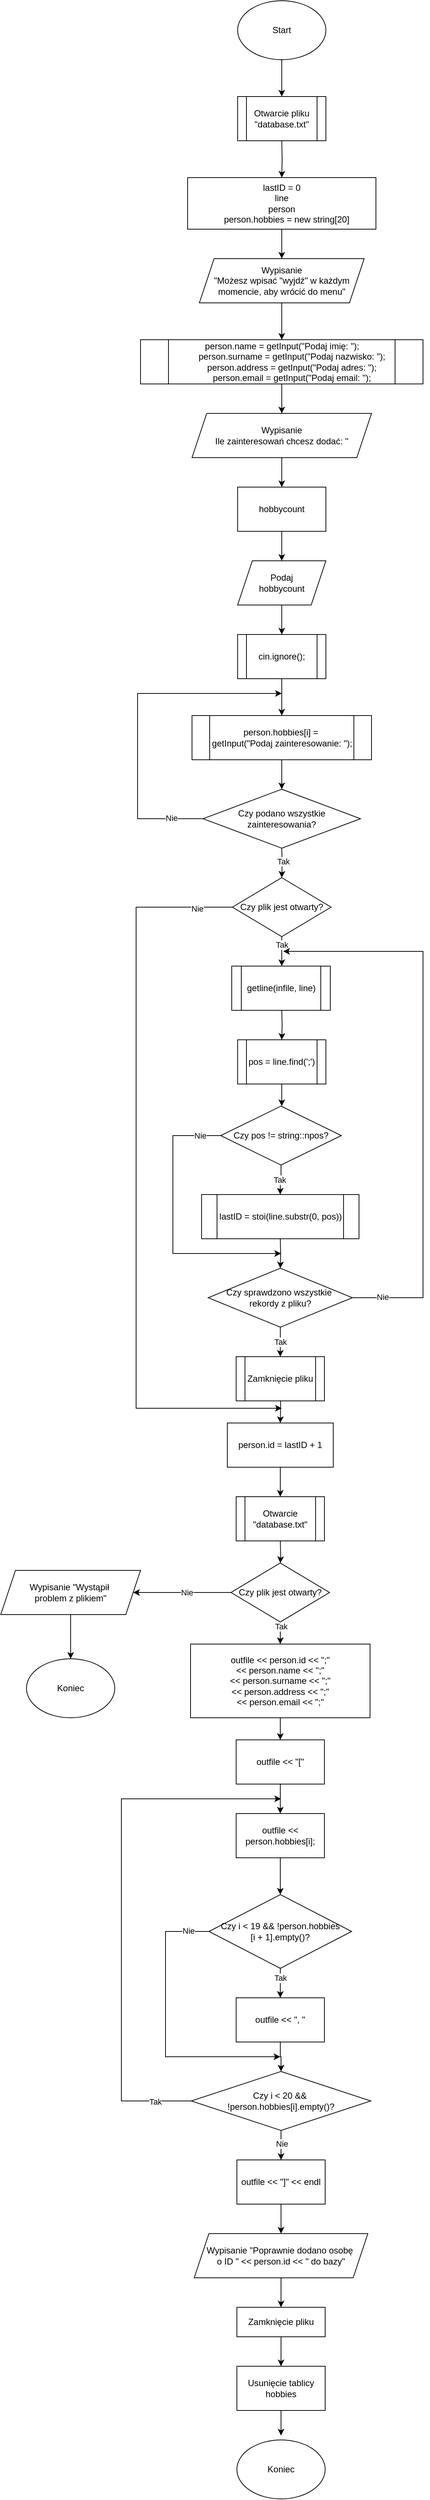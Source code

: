 <mxfile version="26.0.5">
  <diagram id="C5RBs43oDa-KdzZeNtuy" name="Page-1">
    <mxGraphModel dx="4975" dy="2212" grid="1" gridSize="10" guides="1" tooltips="1" connect="1" arrows="1" fold="1" page="1" pageScale="1" pageWidth="827" pageHeight="1169" math="0" shadow="0">
      <root>
        <mxCell id="WIyWlLk6GJQsqaUBKTNV-0" />
        <mxCell id="WIyWlLk6GJQsqaUBKTNV-1" parent="WIyWlLk6GJQsqaUBKTNV-0" />
        <mxCell id="_w8EJULEX6LvG8ccInfv-0" value="" style="edgeStyle=orthogonalEdgeStyle;rounded=0;orthogonalLoop=1;jettySize=auto;html=1;" edge="1" parent="WIyWlLk6GJQsqaUBKTNV-1" source="_w8EJULEX6LvG8ccInfv-1">
          <mxGeometry relative="1" as="geometry">
            <mxPoint x="298" y="290" as="targetPoint" />
          </mxGeometry>
        </mxCell>
        <mxCell id="_w8EJULEX6LvG8ccInfv-1" value="Start" style="ellipse;whiteSpace=wrap;html=1;" vertex="1" parent="WIyWlLk6GJQsqaUBKTNV-1">
          <mxGeometry x="238" y="160" width="120" height="80" as="geometry" />
        </mxCell>
        <mxCell id="_w8EJULEX6LvG8ccInfv-2" value="" style="edgeStyle=orthogonalEdgeStyle;rounded=0;orthogonalLoop=1;jettySize=auto;html=1;" edge="1" parent="WIyWlLk6GJQsqaUBKTNV-1" source="_w8EJULEX6LvG8ccInfv-3">
          <mxGeometry relative="1" as="geometry">
            <mxPoint x="298" y="510" as="targetPoint" />
          </mxGeometry>
        </mxCell>
        <mxCell id="_w8EJULEX6LvG8ccInfv-3" value="&lt;div&gt;lastID = 0&lt;/div&gt;&lt;div&gt;&lt;span style=&quot;background-color: transparent; color: light-dark(rgb(0, 0, 0), rgb(255, 255, 255));&quot;&gt;line&lt;/span&gt;&lt;/div&gt;&lt;div&gt;&lt;span style=&quot;background-color: transparent; color: light-dark(rgb(0, 0, 0), rgb(255, 255, 255));&quot;&gt;person&lt;/span&gt;&lt;/div&gt;&lt;div&gt;&amp;nbsp; &amp;nbsp; person.hobbies = new string[20]&lt;/div&gt;" style="rounded=0;whiteSpace=wrap;html=1;" vertex="1" parent="WIyWlLk6GJQsqaUBKTNV-1">
          <mxGeometry x="170" y="400" width="256" height="70" as="geometry" />
        </mxCell>
        <mxCell id="_w8EJULEX6LvG8ccInfv-4" value="" style="edgeStyle=orthogonalEdgeStyle;rounded=0;orthogonalLoop=1;jettySize=auto;html=1;" edge="1" parent="WIyWlLk6GJQsqaUBKTNV-1">
          <mxGeometry relative="1" as="geometry">
            <mxPoint x="298" y="1350" as="targetPoint" />
            <mxPoint x="298" y="1310" as="sourcePoint" />
          </mxGeometry>
        </mxCell>
        <mxCell id="_w8EJULEX6LvG8ccInfv-66" value="Tak" style="edgeLabel;html=1;align=center;verticalAlign=middle;resizable=0;points=[];" vertex="1" connectable="0" parent="_w8EJULEX6LvG8ccInfv-4">
          <mxGeometry x="-0.142" y="1" relative="1" as="geometry">
            <mxPoint as="offset" />
          </mxGeometry>
        </mxCell>
        <mxCell id="_w8EJULEX6LvG8ccInfv-6" value="" style="edgeStyle=orthogonalEdgeStyle;rounded=0;orthogonalLoop=1;jettySize=auto;html=1;" edge="1" parent="WIyWlLk6GJQsqaUBKTNV-1" target="_w8EJULEX6LvG8ccInfv-3">
          <mxGeometry relative="1" as="geometry">
            <mxPoint x="298" y="350" as="sourcePoint" />
          </mxGeometry>
        </mxCell>
        <mxCell id="_w8EJULEX6LvG8ccInfv-8" value="" style="edgeStyle=orthogonalEdgeStyle;rounded=0;orthogonalLoop=1;jettySize=auto;html=1;" edge="1" parent="WIyWlLk6GJQsqaUBKTNV-1" source="_w8EJULEX6LvG8ccInfv-12">
          <mxGeometry relative="1" as="geometry">
            <mxPoint x="298" y="1470" as="targetPoint" />
          </mxGeometry>
        </mxCell>
        <mxCell id="_w8EJULEX6LvG8ccInfv-9" value="Tak" style="edgeLabel;html=1;align=center;verticalAlign=middle;resizable=0;points=[];" vertex="1" connectable="0" parent="_w8EJULEX6LvG8ccInfv-8">
          <mxGeometry x="-0.577" relative="1" as="geometry">
            <mxPoint y="2" as="offset" />
          </mxGeometry>
        </mxCell>
        <mxCell id="_w8EJULEX6LvG8ccInfv-74" style="edgeStyle=orthogonalEdgeStyle;rounded=0;orthogonalLoop=1;jettySize=auto;html=1;exitX=0;exitY=0.5;exitDx=0;exitDy=0;" edge="1" parent="WIyWlLk6GJQsqaUBKTNV-1" source="_w8EJULEX6LvG8ccInfv-12">
          <mxGeometry relative="1" as="geometry">
            <mxPoint x="298" y="2070" as="targetPoint" />
            <mxPoint x="224" y="1390" as="sourcePoint" />
            <Array as="points">
              <mxPoint x="100" y="1390" />
              <mxPoint x="100" y="2070" />
            </Array>
          </mxGeometry>
        </mxCell>
        <mxCell id="_w8EJULEX6LvG8ccInfv-75" value="Nie" style="edgeLabel;html=1;align=center;verticalAlign=middle;resizable=0;points=[];" vertex="1" connectable="0" parent="_w8EJULEX6LvG8ccInfv-74">
          <mxGeometry x="-0.904" y="2" relative="1" as="geometry">
            <mxPoint as="offset" />
          </mxGeometry>
        </mxCell>
        <mxCell id="_w8EJULEX6LvG8ccInfv-12" value="Czy plik jest otwarty?" style="rhombus;whiteSpace=wrap;html=1;" vertex="1" parent="WIyWlLk6GJQsqaUBKTNV-1">
          <mxGeometry x="231" y="1350" width="134" height="80" as="geometry" />
        </mxCell>
        <mxCell id="_w8EJULEX6LvG8ccInfv-13" value="" style="edgeStyle=orthogonalEdgeStyle;rounded=0;orthogonalLoop=1;jettySize=auto;html=1;" edge="1" parent="WIyWlLk6GJQsqaUBKTNV-1">
          <mxGeometry relative="1" as="geometry">
            <mxPoint x="298" y="1630" as="sourcePoint" />
            <mxPoint x="298" y="1660" as="targetPoint" />
          </mxGeometry>
        </mxCell>
        <mxCell id="_w8EJULEX6LvG8ccInfv-15" value="" style="edgeStyle=orthogonalEdgeStyle;rounded=0;orthogonalLoop=1;jettySize=auto;html=1;" edge="1" parent="WIyWlLk6GJQsqaUBKTNV-1">
          <mxGeometry relative="1" as="geometry">
            <mxPoint x="298" y="1530" as="sourcePoint" />
            <mxPoint x="298" y="1570" as="targetPoint" />
          </mxGeometry>
        </mxCell>
        <mxCell id="_w8EJULEX6LvG8ccInfv-17" value="" style="edgeStyle=orthogonalEdgeStyle;rounded=0;orthogonalLoop=1;jettySize=auto;html=1;" edge="1" parent="WIyWlLk6GJQsqaUBKTNV-1" target="_w8EJULEX6LvG8ccInfv-27">
          <mxGeometry relative="1" as="geometry">
            <mxPoint x="296" y="1840" as="sourcePoint" />
          </mxGeometry>
        </mxCell>
        <mxCell id="_w8EJULEX6LvG8ccInfv-19" value="" style="edgeStyle=orthogonalEdgeStyle;rounded=0;orthogonalLoop=1;jettySize=auto;html=1;" edge="1" parent="WIyWlLk6GJQsqaUBKTNV-1" target="_w8EJULEX6LvG8ccInfv-22">
          <mxGeometry relative="1" as="geometry">
            <mxPoint x="296" y="2030" as="sourcePoint" />
          </mxGeometry>
        </mxCell>
        <mxCell id="_w8EJULEX6LvG8ccInfv-21" value="" style="edgeStyle=orthogonalEdgeStyle;rounded=0;orthogonalLoop=1;jettySize=auto;html=1;" edge="1" parent="WIyWlLk6GJQsqaUBKTNV-1" source="_w8EJULEX6LvG8ccInfv-22">
          <mxGeometry relative="1" as="geometry">
            <mxPoint x="296.0" y="2190" as="targetPoint" />
          </mxGeometry>
        </mxCell>
        <mxCell id="_w8EJULEX6LvG8ccInfv-22" value="person.id = lastID + 1" style="rounded=0;whiteSpace=wrap;html=1;" vertex="1" parent="WIyWlLk6GJQsqaUBKTNV-1">
          <mxGeometry x="224" y="2090" width="144" height="60" as="geometry" />
        </mxCell>
        <mxCell id="_w8EJULEX6LvG8ccInfv-70" value="" style="edgeStyle=orthogonalEdgeStyle;rounded=0;orthogonalLoop=1;jettySize=auto;html=1;" edge="1" parent="WIyWlLk6GJQsqaUBKTNV-1" source="_w8EJULEX6LvG8ccInfv-27" target="_w8EJULEX6LvG8ccInfv-68">
          <mxGeometry relative="1" as="geometry" />
        </mxCell>
        <mxCell id="_w8EJULEX6LvG8ccInfv-78" value="Tak" style="edgeLabel;html=1;align=center;verticalAlign=middle;resizable=0;points=[];" vertex="1" connectable="0" parent="_w8EJULEX6LvG8ccInfv-70">
          <mxGeometry x="0.488" y="-1" relative="1" as="geometry">
            <mxPoint x="1" y="-10" as="offset" />
          </mxGeometry>
        </mxCell>
        <mxCell id="_w8EJULEX6LvG8ccInfv-81" style="edgeStyle=orthogonalEdgeStyle;rounded=0;orthogonalLoop=1;jettySize=auto;html=1;" edge="1" parent="WIyWlLk6GJQsqaUBKTNV-1" source="_w8EJULEX6LvG8ccInfv-27">
          <mxGeometry relative="1" as="geometry">
            <mxPoint x="300" y="1450" as="targetPoint" />
            <Array as="points">
              <mxPoint x="490" y="1920" />
              <mxPoint x="490" y="1450" />
            </Array>
          </mxGeometry>
        </mxCell>
        <mxCell id="_w8EJULEX6LvG8ccInfv-82" value="Nie" style="edgeLabel;html=1;align=center;verticalAlign=middle;resizable=0;points=[];" vertex="1" connectable="0" parent="_w8EJULEX6LvG8ccInfv-81">
          <mxGeometry x="-0.893" y="1" relative="1" as="geometry">
            <mxPoint as="offset" />
          </mxGeometry>
        </mxCell>
        <mxCell id="_w8EJULEX6LvG8ccInfv-27" value="Czy sprawdzono wszystkie&amp;nbsp;&lt;div&gt;rekordy z pliku?&lt;/div&gt;" style="rhombus;whiteSpace=wrap;html=1;" vertex="1" parent="WIyWlLk6GJQsqaUBKTNV-1">
          <mxGeometry x="198" y="1880" width="196" height="80" as="geometry" />
        </mxCell>
        <mxCell id="_w8EJULEX6LvG8ccInfv-28" value="" style="edgeStyle=orthogonalEdgeStyle;rounded=0;orthogonalLoop=1;jettySize=auto;html=1;" edge="1" parent="WIyWlLk6GJQsqaUBKTNV-1" target="_w8EJULEX6LvG8ccInfv-43">
          <mxGeometry relative="1" as="geometry">
            <mxPoint x="296.0" y="2250" as="sourcePoint" />
          </mxGeometry>
        </mxCell>
        <mxCell id="_w8EJULEX6LvG8ccInfv-32" value="" style="edgeStyle=orthogonalEdgeStyle;rounded=0;orthogonalLoop=1;jettySize=auto;html=1;" edge="1" parent="WIyWlLk6GJQsqaUBKTNV-1" source="_w8EJULEX6LvG8ccInfv-33" target="_w8EJULEX6LvG8ccInfv-35">
          <mxGeometry relative="1" as="geometry" />
        </mxCell>
        <mxCell id="_w8EJULEX6LvG8ccInfv-33" value="Zamknięcie pliku" style="rounded=0;whiteSpace=wrap;html=1;" vertex="1" parent="WIyWlLk6GJQsqaUBKTNV-1">
          <mxGeometry x="237" y="3290" width="120" height="40" as="geometry" />
        </mxCell>
        <mxCell id="_w8EJULEX6LvG8ccInfv-34" value="" style="edgeStyle=orthogonalEdgeStyle;rounded=0;orthogonalLoop=1;jettySize=auto;html=1;" edge="1" parent="WIyWlLk6GJQsqaUBKTNV-1" source="_w8EJULEX6LvG8ccInfv-35">
          <mxGeometry relative="1" as="geometry">
            <mxPoint x="297" y="3464" as="targetPoint" />
          </mxGeometry>
        </mxCell>
        <mxCell id="_w8EJULEX6LvG8ccInfv-35" value="Usunięcie tablicy hobbies" style="whiteSpace=wrap;html=1;rounded=0;" vertex="1" parent="WIyWlLk6GJQsqaUBKTNV-1">
          <mxGeometry x="237" y="3370" width="120" height="60" as="geometry" />
        </mxCell>
        <mxCell id="_w8EJULEX6LvG8ccInfv-36" value="" style="edgeStyle=orthogonalEdgeStyle;rounded=0;orthogonalLoop=1;jettySize=auto;html=1;" edge="1" parent="WIyWlLk6GJQsqaUBKTNV-1" source="_w8EJULEX6LvG8ccInfv-37" target="_w8EJULEX6LvG8ccInfv-33">
          <mxGeometry relative="1" as="geometry" />
        </mxCell>
        <mxCell id="_w8EJULEX6LvG8ccInfv-37" value="Wypisanie&amp;nbsp;&quot;Poprawnie dodano osobę&amp;nbsp;&lt;div&gt;o ID &quot; &amp;lt;&amp;lt; person.id &amp;lt;&amp;lt; &quot; do bazy&quot;&lt;/div&gt;" style="shape=parallelogram;perimeter=parallelogramPerimeter;whiteSpace=wrap;html=1;fixedSize=1;" vertex="1" parent="WIyWlLk6GJQsqaUBKTNV-1">
          <mxGeometry x="179" y="3190" width="236" height="60" as="geometry" />
        </mxCell>
        <mxCell id="_w8EJULEX6LvG8ccInfv-38" value="Koniec" style="ellipse;whiteSpace=wrap;html=1;" vertex="1" parent="WIyWlLk6GJQsqaUBKTNV-1">
          <mxGeometry x="237" y="3470" width="120" height="80" as="geometry" />
        </mxCell>
        <mxCell id="_w8EJULEX6LvG8ccInfv-39" style="edgeStyle=orthogonalEdgeStyle;rounded=0;orthogonalLoop=1;jettySize=auto;html=1;entryX=0.5;entryY=0;entryDx=0;entryDy=0;" edge="1" parent="WIyWlLk6GJQsqaUBKTNV-1" source="_w8EJULEX6LvG8ccInfv-43">
          <mxGeometry relative="1" as="geometry">
            <mxPoint x="296.0" y="2390" as="targetPoint" />
          </mxGeometry>
        </mxCell>
        <mxCell id="_w8EJULEX6LvG8ccInfv-40" value="Tak" style="edgeLabel;html=1;align=center;verticalAlign=middle;resizable=0;points=[];" vertex="1" connectable="0" parent="_w8EJULEX6LvG8ccInfv-39">
          <mxGeometry x="-0.622" y="1" relative="1" as="geometry">
            <mxPoint as="offset" />
          </mxGeometry>
        </mxCell>
        <mxCell id="_w8EJULEX6LvG8ccInfv-41" value="" style="edgeStyle=orthogonalEdgeStyle;rounded=0;orthogonalLoop=1;jettySize=auto;html=1;" edge="1" parent="WIyWlLk6GJQsqaUBKTNV-1" source="_w8EJULEX6LvG8ccInfv-43" target="_w8EJULEX6LvG8ccInfv-45">
          <mxGeometry relative="1" as="geometry" />
        </mxCell>
        <mxCell id="_w8EJULEX6LvG8ccInfv-42" value="Nie" style="edgeLabel;html=1;align=center;verticalAlign=middle;resizable=0;points=[];" vertex="1" connectable="0" parent="_w8EJULEX6LvG8ccInfv-41">
          <mxGeometry x="-0.091" relative="1" as="geometry">
            <mxPoint as="offset" />
          </mxGeometry>
        </mxCell>
        <mxCell id="_w8EJULEX6LvG8ccInfv-43" value="Czy plik jest otwarty?" style="rhombus;whiteSpace=wrap;html=1;" vertex="1" parent="WIyWlLk6GJQsqaUBKTNV-1">
          <mxGeometry x="229" y="2280" width="134" height="80" as="geometry" />
        </mxCell>
        <mxCell id="_w8EJULEX6LvG8ccInfv-106" value="" style="edgeStyle=orthogonalEdgeStyle;rounded=0;orthogonalLoop=1;jettySize=auto;html=1;" edge="1" parent="WIyWlLk6GJQsqaUBKTNV-1" source="_w8EJULEX6LvG8ccInfv-45" target="_w8EJULEX6LvG8ccInfv-105">
          <mxGeometry relative="1" as="geometry" />
        </mxCell>
        <mxCell id="_w8EJULEX6LvG8ccInfv-45" value="Wypisanie&amp;nbsp;&quot;Wystąpił&amp;nbsp;&lt;div&gt;problem z plikiem&quot;&lt;/div&gt;" style="shape=parallelogram;perimeter=parallelogramPerimeter;whiteSpace=wrap;html=1;fixedSize=1;" vertex="1" parent="WIyWlLk6GJQsqaUBKTNV-1">
          <mxGeometry x="-84" y="2290" width="190" height="60" as="geometry" />
        </mxCell>
        <mxCell id="_w8EJULEX6LvG8ccInfv-46" value="Otwarcie pliku &quot;database.txt&quot;" style="shape=process;whiteSpace=wrap;html=1;backgroundOutline=1;" vertex="1" parent="WIyWlLk6GJQsqaUBKTNV-1">
          <mxGeometry x="238" y="290" width="120" height="60" as="geometry" />
        </mxCell>
        <mxCell id="_w8EJULEX6LvG8ccInfv-49" value="" style="edgeStyle=orthogonalEdgeStyle;rounded=0;orthogonalLoop=1;jettySize=auto;html=1;" edge="1" parent="WIyWlLk6GJQsqaUBKTNV-1" source="_w8EJULEX6LvG8ccInfv-47" target="_w8EJULEX6LvG8ccInfv-48">
          <mxGeometry relative="1" as="geometry" />
        </mxCell>
        <mxCell id="_w8EJULEX6LvG8ccInfv-47" value="Wypisanie&lt;div&gt;&quot;Możesz wpisać &quot;wyjdź&quot; w każdym momencie, aby wrócić do menu&quot;&lt;/div&gt;" style="shape=parallelogram;perimeter=parallelogramPerimeter;whiteSpace=wrap;html=1;fixedSize=1;" vertex="1" parent="WIyWlLk6GJQsqaUBKTNV-1">
          <mxGeometry x="186" y="510" width="224" height="60" as="geometry" />
        </mxCell>
        <mxCell id="_w8EJULEX6LvG8ccInfv-54" value="" style="edgeStyle=orthogonalEdgeStyle;rounded=0;orthogonalLoop=1;jettySize=auto;html=1;" edge="1" parent="WIyWlLk6GJQsqaUBKTNV-1" source="_w8EJULEX6LvG8ccInfv-48" target="_w8EJULEX6LvG8ccInfv-53">
          <mxGeometry relative="1" as="geometry" />
        </mxCell>
        <mxCell id="_w8EJULEX6LvG8ccInfv-48" value="&lt;div&gt;person.name = getInput(&quot;Podaj imię: &quot;);&lt;/div&gt;&lt;div&gt;&amp;nbsp; &amp;nbsp; &amp;nbsp; &amp;nbsp; person.surname = getInput(&quot;Podaj nazwisko: &quot;);&lt;/div&gt;&lt;div&gt;&amp;nbsp; &amp;nbsp; &amp;nbsp; &amp;nbsp; person.address = getInput(&quot;Podaj adres: &quot;);&lt;/div&gt;&lt;div&gt;&amp;nbsp; &amp;nbsp; &amp;nbsp; &amp;nbsp; person.email = getInput(&quot;Podaj email: &quot;);&lt;/div&gt;" style="shape=process;whiteSpace=wrap;html=1;backgroundOutline=1;" vertex="1" parent="WIyWlLk6GJQsqaUBKTNV-1">
          <mxGeometry x="106" y="620" width="384" height="60" as="geometry" />
        </mxCell>
        <mxCell id="_w8EJULEX6LvG8ccInfv-56" value="" style="edgeStyle=orthogonalEdgeStyle;rounded=0;orthogonalLoop=1;jettySize=auto;html=1;" edge="1" parent="WIyWlLk6GJQsqaUBKTNV-1" source="_w8EJULEX6LvG8ccInfv-50" target="_w8EJULEX6LvG8ccInfv-52">
          <mxGeometry relative="1" as="geometry" />
        </mxCell>
        <mxCell id="_w8EJULEX6LvG8ccInfv-50" value="hobbycount" style="rounded=0;whiteSpace=wrap;html=1;" vertex="1" parent="WIyWlLk6GJQsqaUBKTNV-1">
          <mxGeometry x="238" y="820" width="120" height="60" as="geometry" />
        </mxCell>
        <mxCell id="_w8EJULEX6LvG8ccInfv-58" value="" style="edgeStyle=orthogonalEdgeStyle;rounded=0;orthogonalLoop=1;jettySize=auto;html=1;" edge="1" parent="WIyWlLk6GJQsqaUBKTNV-1" source="_w8EJULEX6LvG8ccInfv-52" target="_w8EJULEX6LvG8ccInfv-57">
          <mxGeometry relative="1" as="geometry" />
        </mxCell>
        <mxCell id="_w8EJULEX6LvG8ccInfv-52" value="Podaj&lt;br&gt;&lt;div&gt;hobbycount&lt;/div&gt;" style="shape=parallelogram;perimeter=parallelogramPerimeter;whiteSpace=wrap;html=1;fixedSize=1;" vertex="1" parent="WIyWlLk6GJQsqaUBKTNV-1">
          <mxGeometry x="238" y="920" width="120" height="60" as="geometry" />
        </mxCell>
        <mxCell id="_w8EJULEX6LvG8ccInfv-55" value="" style="edgeStyle=orthogonalEdgeStyle;rounded=0;orthogonalLoop=1;jettySize=auto;html=1;" edge="1" parent="WIyWlLk6GJQsqaUBKTNV-1" source="_w8EJULEX6LvG8ccInfv-53" target="_w8EJULEX6LvG8ccInfv-50">
          <mxGeometry relative="1" as="geometry" />
        </mxCell>
        <mxCell id="_w8EJULEX6LvG8ccInfv-53" value="Wypisanie&lt;br&gt;Ile zainteresowań chcesz dodać: &quot;" style="shape=parallelogram;perimeter=parallelogramPerimeter;whiteSpace=wrap;html=1;fixedSize=1;" vertex="1" parent="WIyWlLk6GJQsqaUBKTNV-1">
          <mxGeometry x="176" y="720" width="244" height="60" as="geometry" />
        </mxCell>
        <mxCell id="_w8EJULEX6LvG8ccInfv-60" value="" style="edgeStyle=orthogonalEdgeStyle;rounded=0;orthogonalLoop=1;jettySize=auto;html=1;" edge="1" parent="WIyWlLk6GJQsqaUBKTNV-1" source="_w8EJULEX6LvG8ccInfv-57" target="_w8EJULEX6LvG8ccInfv-59">
          <mxGeometry relative="1" as="geometry" />
        </mxCell>
        <mxCell id="_w8EJULEX6LvG8ccInfv-57" value="cin.ignore();" style="shape=process;whiteSpace=wrap;html=1;backgroundOutline=1;" vertex="1" parent="WIyWlLk6GJQsqaUBKTNV-1">
          <mxGeometry x="238" y="1020" width="120" height="60" as="geometry" />
        </mxCell>
        <mxCell id="_w8EJULEX6LvG8ccInfv-62" value="" style="edgeStyle=orthogonalEdgeStyle;rounded=0;orthogonalLoop=1;jettySize=auto;html=1;" edge="1" parent="WIyWlLk6GJQsqaUBKTNV-1" source="_w8EJULEX6LvG8ccInfv-59" target="_w8EJULEX6LvG8ccInfv-61">
          <mxGeometry relative="1" as="geometry" />
        </mxCell>
        <mxCell id="_w8EJULEX6LvG8ccInfv-59" value="person.hobbies[i] =&amp;nbsp;&lt;div&gt;getInput(&quot;Podaj zainteresowanie: &quot;);&lt;/div&gt;" style="shape=process;whiteSpace=wrap;html=1;backgroundOutline=1;" vertex="1" parent="WIyWlLk6GJQsqaUBKTNV-1">
          <mxGeometry x="176" y="1130" width="244" height="60" as="geometry" />
        </mxCell>
        <mxCell id="_w8EJULEX6LvG8ccInfv-64" style="edgeStyle=orthogonalEdgeStyle;rounded=0;orthogonalLoop=1;jettySize=auto;html=1;" edge="1" parent="WIyWlLk6GJQsqaUBKTNV-1" source="_w8EJULEX6LvG8ccInfv-61">
          <mxGeometry relative="1" as="geometry">
            <mxPoint x="298" y="1100" as="targetPoint" />
            <Array as="points">
              <mxPoint x="102" y="1270" />
              <mxPoint x="102" y="1100" />
            </Array>
          </mxGeometry>
        </mxCell>
        <mxCell id="_w8EJULEX6LvG8ccInfv-65" value="Nie" style="edgeLabel;html=1;align=center;verticalAlign=middle;resizable=0;points=[];" vertex="1" connectable="0" parent="_w8EJULEX6LvG8ccInfv-64">
          <mxGeometry x="-0.811" y="-1" relative="1" as="geometry">
            <mxPoint as="offset" />
          </mxGeometry>
        </mxCell>
        <mxCell id="_w8EJULEX6LvG8ccInfv-61" value="Czy podano wszystkie zainteresowania?" style="rhombus;whiteSpace=wrap;html=1;" vertex="1" parent="WIyWlLk6GJQsqaUBKTNV-1">
          <mxGeometry x="191" y="1230" width="214" height="80" as="geometry" />
        </mxCell>
        <mxCell id="_w8EJULEX6LvG8ccInfv-67" value="lastID = stoi(line.substr(0, pos))" style="shape=process;whiteSpace=wrap;html=1;backgroundOutline=1;" vertex="1" parent="WIyWlLk6GJQsqaUBKTNV-1">
          <mxGeometry x="189" y="1780" width="214" height="60" as="geometry" />
        </mxCell>
        <mxCell id="_w8EJULEX6LvG8ccInfv-68" value="Zamknięcie pliku" style="shape=process;whiteSpace=wrap;html=1;backgroundOutline=1;" vertex="1" parent="WIyWlLk6GJQsqaUBKTNV-1">
          <mxGeometry x="236" y="2000" width="120" height="60" as="geometry" />
        </mxCell>
        <mxCell id="_w8EJULEX6LvG8ccInfv-72" value="" style="edgeStyle=orthogonalEdgeStyle;rounded=0;orthogonalLoop=1;jettySize=auto;html=1;" edge="1" parent="WIyWlLk6GJQsqaUBKTNV-1" source="_w8EJULEX6LvG8ccInfv-71" target="_w8EJULEX6LvG8ccInfv-67">
          <mxGeometry relative="1" as="geometry" />
        </mxCell>
        <mxCell id="_w8EJULEX6LvG8ccInfv-73" value="Tak" style="edgeLabel;html=1;align=center;verticalAlign=middle;resizable=0;points=[];" vertex="1" connectable="0" parent="_w8EJULEX6LvG8ccInfv-72">
          <mxGeometry x="0.024" y="-1" relative="1" as="geometry">
            <mxPoint as="offset" />
          </mxGeometry>
        </mxCell>
        <mxCell id="_w8EJULEX6LvG8ccInfv-76" style="edgeStyle=orthogonalEdgeStyle;rounded=0;orthogonalLoop=1;jettySize=auto;html=1;" edge="1" parent="WIyWlLk6GJQsqaUBKTNV-1" source="_w8EJULEX6LvG8ccInfv-71">
          <mxGeometry relative="1" as="geometry">
            <mxPoint x="297" y="1860" as="targetPoint" />
            <Array as="points">
              <mxPoint x="150" y="1700" />
              <mxPoint x="150" y="1860" />
            </Array>
          </mxGeometry>
        </mxCell>
        <mxCell id="_w8EJULEX6LvG8ccInfv-77" value="Nie" style="edgeLabel;html=1;align=center;verticalAlign=middle;resizable=0;points=[];" vertex="1" connectable="0" parent="_w8EJULEX6LvG8ccInfv-76">
          <mxGeometry x="-0.848" relative="1" as="geometry">
            <mxPoint as="offset" />
          </mxGeometry>
        </mxCell>
        <mxCell id="_w8EJULEX6LvG8ccInfv-71" value="Czy&amp;nbsp;pos != string::npos?" style="rhombus;whiteSpace=wrap;html=1;" vertex="1" parent="WIyWlLk6GJQsqaUBKTNV-1">
          <mxGeometry x="215" y="1660" width="164" height="80" as="geometry" />
        </mxCell>
        <mxCell id="_w8EJULEX6LvG8ccInfv-79" value="pos = line.find(&#39;;&#39;)" style="shape=process;whiteSpace=wrap;html=1;backgroundOutline=1;" vertex="1" parent="WIyWlLk6GJQsqaUBKTNV-1">
          <mxGeometry x="238" y="1570" width="120" height="60" as="geometry" />
        </mxCell>
        <mxCell id="_w8EJULEX6LvG8ccInfv-80" value="getline(infile, line)" style="shape=process;whiteSpace=wrap;html=1;backgroundOutline=1;" vertex="1" parent="WIyWlLk6GJQsqaUBKTNV-1">
          <mxGeometry x="230" y="1470" width="134" height="60" as="geometry" />
        </mxCell>
        <mxCell id="_w8EJULEX6LvG8ccInfv-83" value="Otwarcie &quot;database.txt&quot;" style="shape=process;whiteSpace=wrap;html=1;backgroundOutline=1;" vertex="1" parent="WIyWlLk6GJQsqaUBKTNV-1">
          <mxGeometry x="236" y="2190" width="120" height="60" as="geometry" />
        </mxCell>
        <mxCell id="_w8EJULEX6LvG8ccInfv-86" value="" style="edgeStyle=orthogonalEdgeStyle;rounded=0;orthogonalLoop=1;jettySize=auto;html=1;" edge="1" parent="WIyWlLk6GJQsqaUBKTNV-1" source="_w8EJULEX6LvG8ccInfv-84" target="_w8EJULEX6LvG8ccInfv-85">
          <mxGeometry relative="1" as="geometry" />
        </mxCell>
        <mxCell id="_w8EJULEX6LvG8ccInfv-84" value="&lt;div&gt;outfile &amp;lt;&amp;lt; person.id &amp;lt;&amp;lt; &quot;;&quot;&lt;/div&gt;&lt;div&gt;&lt;span style=&quot;background-color: transparent; color: light-dark(rgb(0, 0, 0), rgb(255, 255, 255));&quot;&gt;&amp;lt;&amp;lt; person.name &amp;lt;&amp;lt; &quot;;&quot;&lt;/span&gt;&lt;/div&gt;&lt;div&gt;&lt;span style=&quot;background-color: transparent; color: light-dark(rgb(0, 0, 0), rgb(255, 255, 255));&quot;&gt;&amp;lt;&amp;lt; person.surname &amp;lt;&amp;lt; &quot;;&quot;&lt;/span&gt;&lt;/div&gt;&lt;div&gt;&lt;span style=&quot;background-color: transparent; color: light-dark(rgb(0, 0, 0), rgb(255, 255, 255));&quot;&gt;&amp;lt;&amp;lt; person.address &amp;lt;&amp;lt; &quot;;&quot;&lt;/span&gt;&lt;/div&gt;&lt;div&gt;&lt;span style=&quot;background-color: transparent; color: light-dark(rgb(0, 0, 0), rgb(255, 255, 255));&quot;&gt;&amp;lt;&amp;lt; person.email &amp;lt;&amp;lt; &quot;;&quot;&lt;/span&gt;&lt;/div&gt;" style="rounded=0;whiteSpace=wrap;html=1;" vertex="1" parent="WIyWlLk6GJQsqaUBKTNV-1">
          <mxGeometry x="174" y="2390" width="244" height="100" as="geometry" />
        </mxCell>
        <mxCell id="_w8EJULEX6LvG8ccInfv-89" value="" style="edgeStyle=orthogonalEdgeStyle;rounded=0;orthogonalLoop=1;jettySize=auto;html=1;" edge="1" parent="WIyWlLk6GJQsqaUBKTNV-1" source="_w8EJULEX6LvG8ccInfv-85" target="_w8EJULEX6LvG8ccInfv-87">
          <mxGeometry relative="1" as="geometry" />
        </mxCell>
        <mxCell id="_w8EJULEX6LvG8ccInfv-85" value="outfile &amp;lt;&amp;lt; &quot;[&quot;" style="rounded=0;whiteSpace=wrap;html=1;" vertex="1" parent="WIyWlLk6GJQsqaUBKTNV-1">
          <mxGeometry x="236" y="2520" width="120" height="60" as="geometry" />
        </mxCell>
        <mxCell id="_w8EJULEX6LvG8ccInfv-91" value="" style="edgeStyle=orthogonalEdgeStyle;rounded=0;orthogonalLoop=1;jettySize=auto;html=1;" edge="1" parent="WIyWlLk6GJQsqaUBKTNV-1" source="_w8EJULEX6LvG8ccInfv-87" target="_w8EJULEX6LvG8ccInfv-90">
          <mxGeometry relative="1" as="geometry" />
        </mxCell>
        <mxCell id="_w8EJULEX6LvG8ccInfv-87" value="outfile &amp;lt;&amp;lt; person.hobbies[i];" style="rounded=0;whiteSpace=wrap;html=1;" vertex="1" parent="WIyWlLk6GJQsqaUBKTNV-1">
          <mxGeometry x="236" y="2620" width="120" height="60" as="geometry" />
        </mxCell>
        <mxCell id="_w8EJULEX6LvG8ccInfv-93" value="" style="edgeStyle=orthogonalEdgeStyle;rounded=0;orthogonalLoop=1;jettySize=auto;html=1;" edge="1" parent="WIyWlLk6GJQsqaUBKTNV-1" source="_w8EJULEX6LvG8ccInfv-90" target="_w8EJULEX6LvG8ccInfv-92">
          <mxGeometry relative="1" as="geometry" />
        </mxCell>
        <mxCell id="_w8EJULEX6LvG8ccInfv-94" value="Tak" style="edgeLabel;html=1;align=center;verticalAlign=middle;resizable=0;points=[];" vertex="1" connectable="0" parent="_w8EJULEX6LvG8ccInfv-93">
          <mxGeometry x="-0.339" relative="1" as="geometry">
            <mxPoint as="offset" />
          </mxGeometry>
        </mxCell>
        <mxCell id="_w8EJULEX6LvG8ccInfv-102" style="edgeStyle=orthogonalEdgeStyle;rounded=0;orthogonalLoop=1;jettySize=auto;html=1;" edge="1" parent="WIyWlLk6GJQsqaUBKTNV-1" source="_w8EJULEX6LvG8ccInfv-90">
          <mxGeometry relative="1" as="geometry">
            <mxPoint x="296" y="2950" as="targetPoint" />
            <Array as="points">
              <mxPoint x="140" y="2780" />
              <mxPoint x="140" y="2950" />
            </Array>
          </mxGeometry>
        </mxCell>
        <mxCell id="_w8EJULEX6LvG8ccInfv-103" value="Nie" style="edgeLabel;html=1;align=center;verticalAlign=middle;resizable=0;points=[];" vertex="1" connectable="0" parent="_w8EJULEX6LvG8ccInfv-102">
          <mxGeometry x="-0.855" y="-1" relative="1" as="geometry">
            <mxPoint as="offset" />
          </mxGeometry>
        </mxCell>
        <mxCell id="_w8EJULEX6LvG8ccInfv-90" value="Czy&amp;nbsp;i &amp;lt; 19 &amp;amp;&amp;amp; !person.hobbies&lt;div&gt;[i + 1].empty()?&lt;/div&gt;" style="rhombus;whiteSpace=wrap;html=1;" vertex="1" parent="WIyWlLk6GJQsqaUBKTNV-1">
          <mxGeometry x="199" y="2730" width="194" height="100" as="geometry" />
        </mxCell>
        <mxCell id="_w8EJULEX6LvG8ccInfv-96" value="" style="edgeStyle=orthogonalEdgeStyle;rounded=0;orthogonalLoop=1;jettySize=auto;html=1;" edge="1" parent="WIyWlLk6GJQsqaUBKTNV-1" source="_w8EJULEX6LvG8ccInfv-92" target="_w8EJULEX6LvG8ccInfv-95">
          <mxGeometry relative="1" as="geometry" />
        </mxCell>
        <mxCell id="_w8EJULEX6LvG8ccInfv-92" value="outfile &amp;lt;&amp;lt; &quot;, &quot;" style="rounded=0;whiteSpace=wrap;html=1;" vertex="1" parent="WIyWlLk6GJQsqaUBKTNV-1">
          <mxGeometry x="236" y="2870" width="120" height="60" as="geometry" />
        </mxCell>
        <mxCell id="_w8EJULEX6LvG8ccInfv-97" style="edgeStyle=orthogonalEdgeStyle;rounded=0;orthogonalLoop=1;jettySize=auto;html=1;" edge="1" parent="WIyWlLk6GJQsqaUBKTNV-1" source="_w8EJULEX6LvG8ccInfv-95">
          <mxGeometry relative="1" as="geometry">
            <mxPoint x="297" y="2600" as="targetPoint" />
            <Array as="points">
              <mxPoint x="80" y="3010" />
              <mxPoint x="80" y="2600" />
            </Array>
          </mxGeometry>
        </mxCell>
        <mxCell id="_w8EJULEX6LvG8ccInfv-98" value="Tak" style="edgeLabel;html=1;align=center;verticalAlign=middle;resizable=0;points=[];" vertex="1" connectable="0" parent="_w8EJULEX6LvG8ccInfv-97">
          <mxGeometry x="-0.864" y="1" relative="1" as="geometry">
            <mxPoint as="offset" />
          </mxGeometry>
        </mxCell>
        <mxCell id="_w8EJULEX6LvG8ccInfv-100" value="" style="edgeStyle=orthogonalEdgeStyle;rounded=0;orthogonalLoop=1;jettySize=auto;html=1;" edge="1" parent="WIyWlLk6GJQsqaUBKTNV-1" source="_w8EJULEX6LvG8ccInfv-95" target="_w8EJULEX6LvG8ccInfv-99">
          <mxGeometry relative="1" as="geometry" />
        </mxCell>
        <mxCell id="_w8EJULEX6LvG8ccInfv-101" value="Nie" style="edgeLabel;html=1;align=center;verticalAlign=middle;resizable=0;points=[];" vertex="1" connectable="0" parent="_w8EJULEX6LvG8ccInfv-100">
          <mxGeometry x="-0.117" y="1" relative="1" as="geometry">
            <mxPoint as="offset" />
          </mxGeometry>
        </mxCell>
        <mxCell id="_w8EJULEX6LvG8ccInfv-95" value="Czy i &amp;lt; 20 &amp;amp;&amp;amp;&amp;nbsp;&lt;div&gt;!person.hobbies[i].empty()?&lt;/div&gt;" style="rhombus;whiteSpace=wrap;html=1;" vertex="1" parent="WIyWlLk6GJQsqaUBKTNV-1">
          <mxGeometry x="175" y="2970" width="244" height="80" as="geometry" />
        </mxCell>
        <mxCell id="_w8EJULEX6LvG8ccInfv-104" value="" style="edgeStyle=orthogonalEdgeStyle;rounded=0;orthogonalLoop=1;jettySize=auto;html=1;" edge="1" parent="WIyWlLk6GJQsqaUBKTNV-1" source="_w8EJULEX6LvG8ccInfv-99" target="_w8EJULEX6LvG8ccInfv-37">
          <mxGeometry relative="1" as="geometry" />
        </mxCell>
        <mxCell id="_w8EJULEX6LvG8ccInfv-99" value="outfile &amp;lt;&amp;lt; &quot;]&quot; &amp;lt;&amp;lt; endl" style="rounded=0;whiteSpace=wrap;html=1;" vertex="1" parent="WIyWlLk6GJQsqaUBKTNV-1">
          <mxGeometry x="237" y="3090" width="120" height="60" as="geometry" />
        </mxCell>
        <mxCell id="_w8EJULEX6LvG8ccInfv-105" value="Koniec" style="ellipse;whiteSpace=wrap;html=1;" vertex="1" parent="WIyWlLk6GJQsqaUBKTNV-1">
          <mxGeometry x="-49" y="2410" width="120" height="80" as="geometry" />
        </mxCell>
      </root>
    </mxGraphModel>
  </diagram>
</mxfile>
